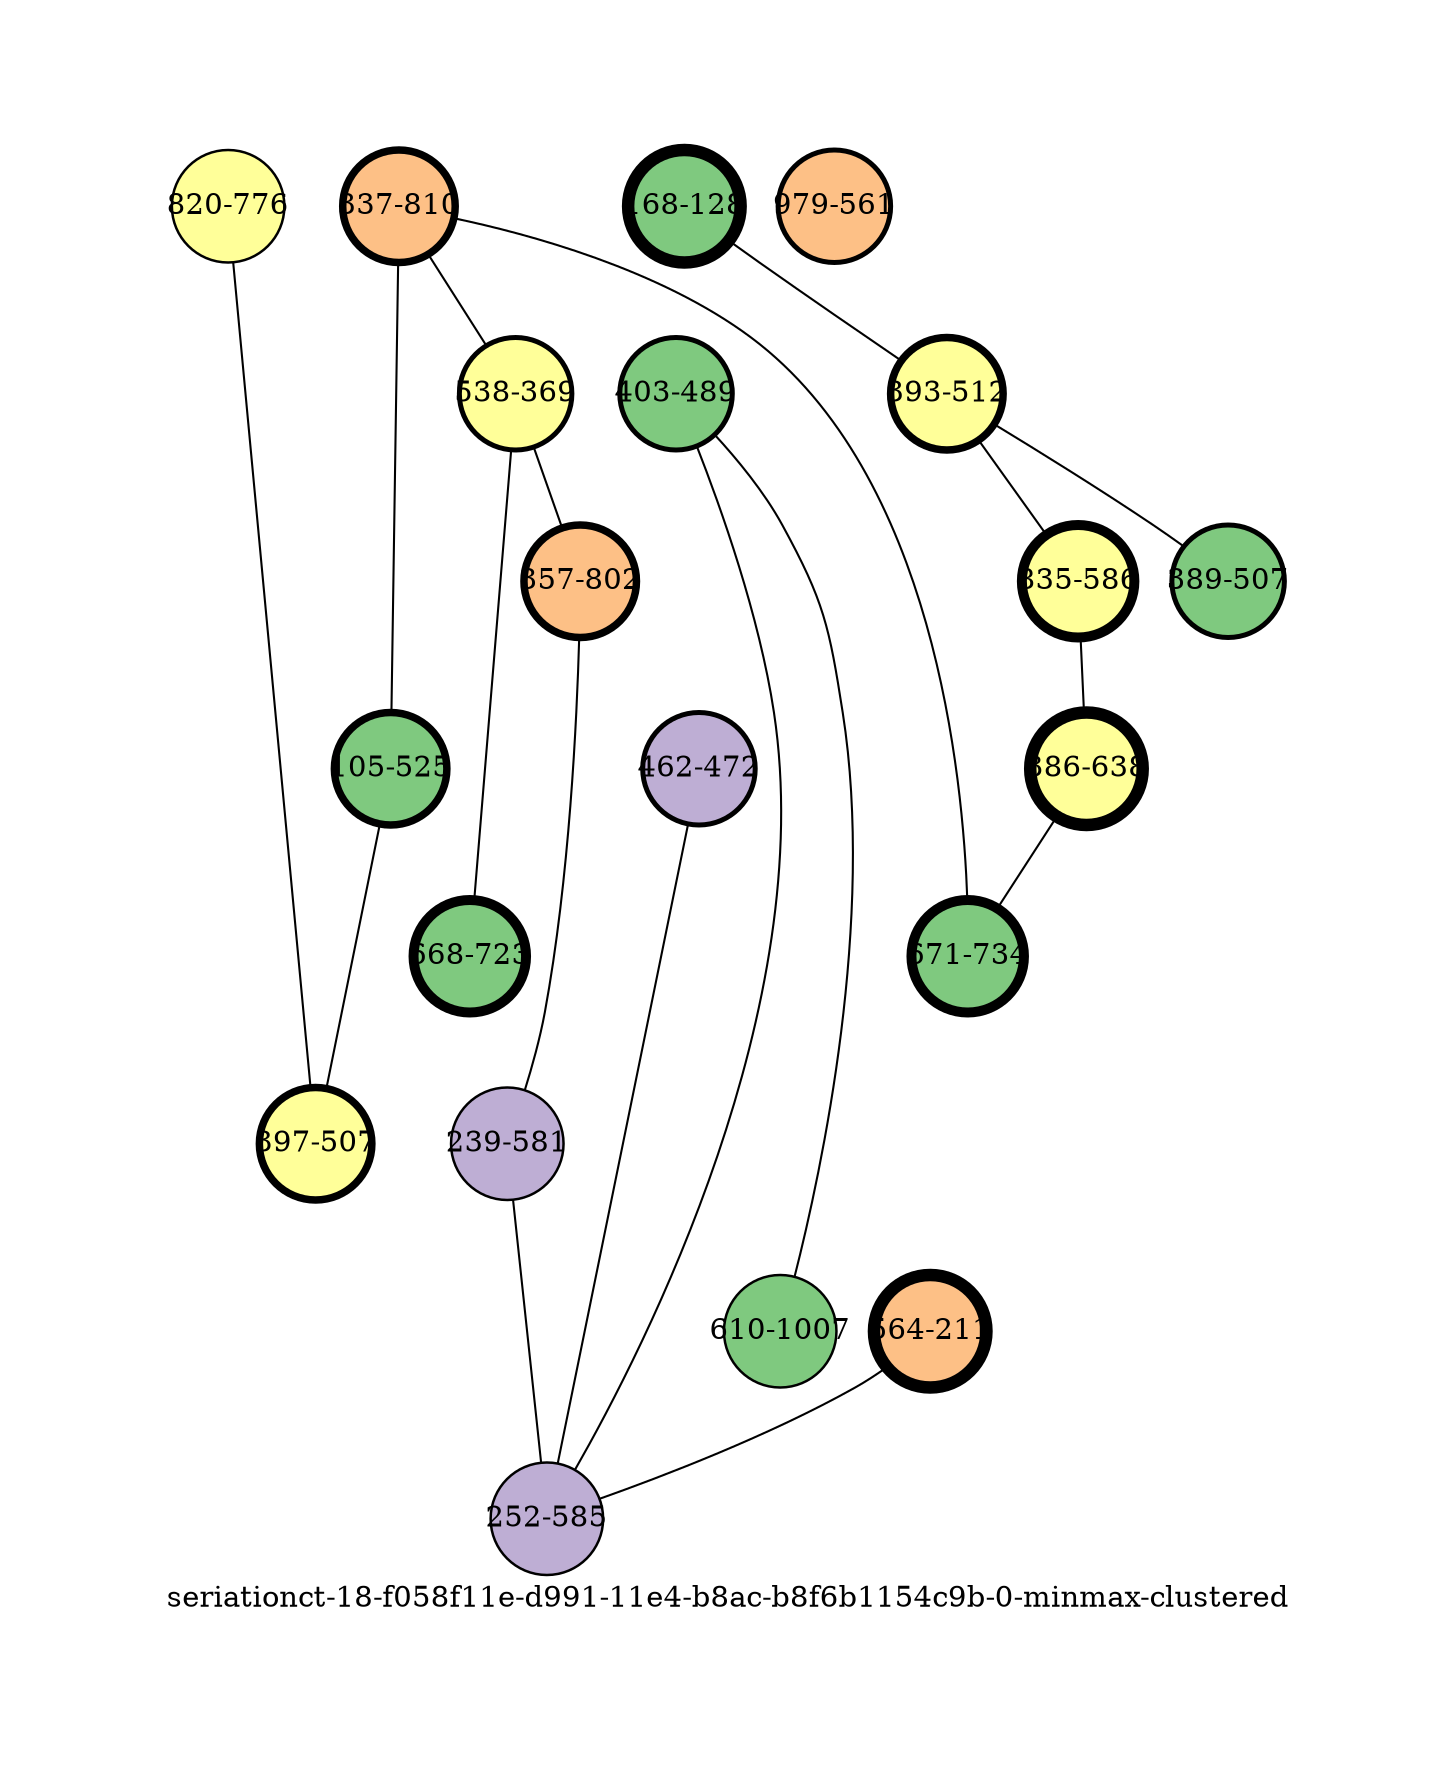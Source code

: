 strict graph "seriationct-18-f058f11e-d991-11e4-b8ac-b8f6b1154c9b-0-minmax-clustered" {
labelloc=b;
ratio=auto;
pad="1.0";
label="seriationct-18-f058f11e-d991-11e4-b8ac-b8f6b1154c9b-0-minmax-clustered";
node [width="0.75", style=filled, fixedsize=true, height="0.75", shape=circle, label=""];
0 [xCoordinate="810.0", appears_in_slice=3, yCoordinate="337.0", colorscheme=accent5, short_label="337-810", label="337-810", cluster_id=2, fillcolor=3, size="500.0", id=0, penwidth="3.6"];
1 [xCoordinate="561.0", appears_in_slice=2, yCoordinate="979.0", colorscheme=accent5, short_label="979-561", label="979-561", cluster_id=2, fillcolor=3, size="500.0", id=1, penwidth="2.4"];
2 [xCoordinate="128.0", appears_in_slice=5, yCoordinate="168.0", colorscheme=accent5, short_label="168-128", label="168-128", cluster_id=0, fillcolor=1, size="500.0", id=2, penwidth="6.0"];
3 [xCoordinate="489.0", appears_in_slice=2, yCoordinate="403.0", colorscheme=accent5, short_label="403-489", label="403-489", cluster_id=0, fillcolor=1, size="500.0", id=4, penwidth="2.4"];
4 [xCoordinate="472.0", appears_in_slice=2, yCoordinate="462.0", colorscheme=accent5, short_label="462-472", label="462-472", cluster_id=1, fillcolor=2, size="500.0", id=5, penwidth="2.4"];
5 [xCoordinate="776.0", appears_in_slice=1, yCoordinate="820.0", colorscheme=accent5, short_label="820-776", label="820-776", cluster_id=3, fillcolor=4, size="500.0", id=18, penwidth="1.2"];
6 [xCoordinate="512.0", appears_in_slice=3, yCoordinate="393.0", colorscheme=accent5, short_label="393-512", label="393-512", cluster_id=3, fillcolor=4, size="500.0", id=19, penwidth="3.6"];
7 [xCoordinate="369.0", appears_in_slice=2, yCoordinate="538.0", colorscheme=accent5, short_label="538-369", label="538-369", cluster_id=3, fillcolor=4, size="500.0", id=7, penwidth="2.4"];
8 [xCoordinate="723.0", appears_in_slice=4, yCoordinate="668.0", colorscheme=accent5, short_label="668-723", label="668-723", cluster_id=0, fillcolor=1, size="500.0", id=8, penwidth="4.8"];
9 [xCoordinate="802.0", appears_in_slice=3, yCoordinate="357.0", colorscheme=accent5, short_label="357-802", label="357-802", cluster_id=2, fillcolor=3, size="500.0", id=17, penwidth="3.6"];
10 [xCoordinate="211.0", appears_in_slice=5, yCoordinate="564.0", colorscheme=accent5, short_label="564-211", label="564-211", cluster_id=2, fillcolor=3, size="500.0", id=10, penwidth="6.0"];
11 [xCoordinate="507.0", appears_in_slice=2, yCoordinate="389.0", colorscheme=accent5, short_label="389-507", label="389-507", cluster_id=0, fillcolor=1, size="500.0", id=11, penwidth="2.4"];
12 [xCoordinate="581.0", appears_in_slice=1, yCoordinate="239.0", colorscheme=accent5, short_label="239-581", label="239-581", cluster_id=1, fillcolor=2, size="500.0", id=12, penwidth="1.2"];
13 [xCoordinate="586.0", appears_in_slice=4, yCoordinate="835.0", colorscheme=accent5, short_label="835-586", label="835-586", cluster_id=3, fillcolor=4, size="500.0", id=13, penwidth="4.8"];
14 [xCoordinate="525.0", appears_in_slice=3, yCoordinate="105.0", colorscheme=accent5, short_label="105-525", label="105-525", cluster_id=0, fillcolor=1, size="500.0", id=14, penwidth="3.6"];
15 [xCoordinate="638.0", appears_in_slice=5, yCoordinate="386.0", colorscheme=accent5, short_label="386-638", label="386-638", cluster_id=3, fillcolor=4, size="500.0", id=15, penwidth="6.0"];
16 [xCoordinate="734.0", appears_in_slice=4, yCoordinate="671.0", colorscheme=accent5, short_label="671-734", label="671-734", cluster_id=0, fillcolor=1, size="500.0", id=16, penwidth="4.8"];
17 [xCoordinate="507.0", appears_in_slice=3, yCoordinate="397.0", colorscheme=accent5, short_label="397-507", label="397-507", cluster_id=3, fillcolor=4, size="500.0", id=3, penwidth="3.6"];
18 [xCoordinate="1007.0", appears_in_slice=1, yCoordinate="610.0", colorscheme=accent5, short_label="610-1007", label="610-1007", cluster_id=0, fillcolor=1, size="500.0", id=6, penwidth="1.2"];
19 [xCoordinate="585.0", appears_in_slice=1, yCoordinate="252.0", colorscheme=accent5, short_label="252-585", label="252-585", cluster_id=1, fillcolor=2, size="500.0", id=9, penwidth="1.2"];
0 -- 16  [inverseweight="2.19016146553", weight="0.456587341042"];
0 -- 14  [inverseweight="14.6805054879", weight="0.0681175454637"];
0 -- 7  [inverseweight="2.67889605937", weight="0.373288092497"];
2 -- 6  [inverseweight="2.33527605318", weight="0.42821489932"];
3 -- 18  [inverseweight="2.00824267773", weight="0.497947788428"];
3 -- 19  [inverseweight="2.18238675862", weight="0.458213923839"];
4 -- 19  [inverseweight="2.21900289406", weight="0.450652859749"];
5 -- 17  [inverseweight="2.88906352201", weight="0.346132922445"];
6 -- 11  [inverseweight="2.53243289275", weight="0.3948771961"];
6 -- 13  [inverseweight="2.25170405892", weight="0.44410809495"];
7 -- 8  [inverseweight="2.04928359322", weight="0.487975409216"];
7 -- 9  [inverseweight="2.43870524685", weight="0.410053655026"];
9 -- 12  [inverseweight="3.39892339158", weight="0.294210808775"];
10 -- 19  [inverseweight="1.84304949354", weight="0.542579026502"];
12 -- 19  [inverseweight="18.5567404756", weight="0.0538887743412"];
13 -- 15  [inverseweight="3.23260847701", weight="0.309347700816"];
14 -- 17  [inverseweight="17.2928615967", weight="0.0578273291792"];
15 -- 16  [inverseweight="2.73309749542", weight="0.365885227906"];
}
